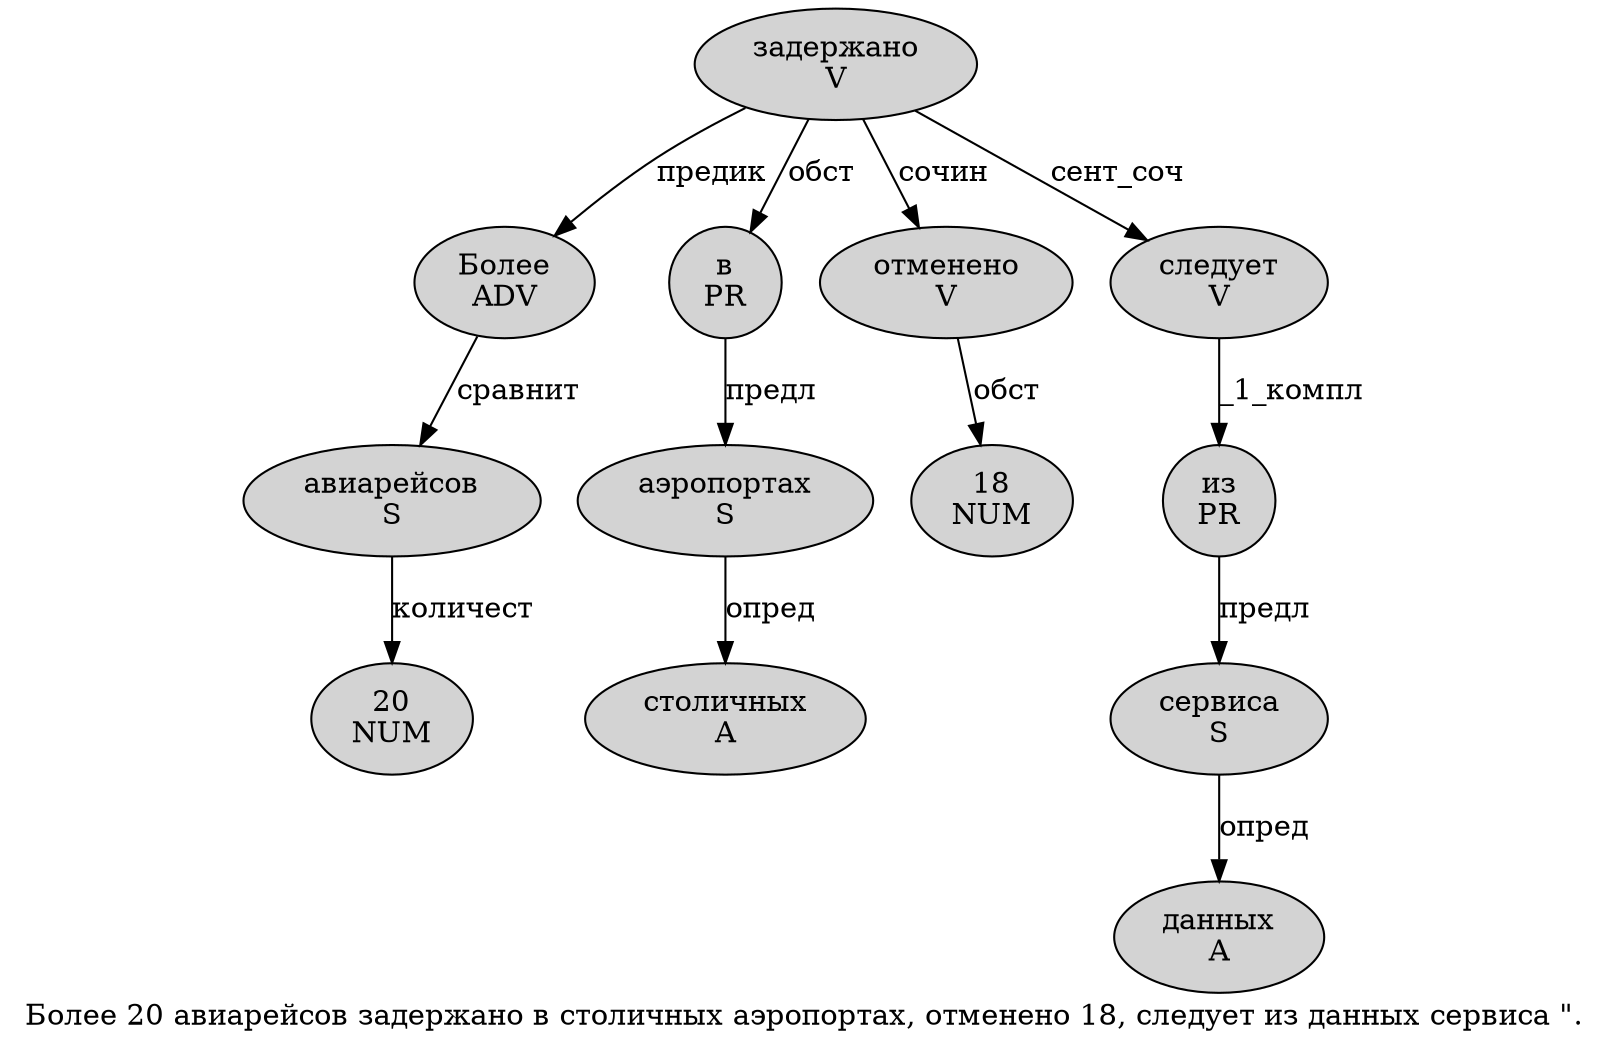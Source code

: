 digraph SENTENCE_11 {
	graph [label="Более 20 авиарейсов задержано в столичных аэропортах, отменено 18, следует из данных сервиса \"."]
	node [style=filled]
		0 [label="Более
ADV" color="" fillcolor=lightgray penwidth=1 shape=ellipse]
		1 [label="20
NUM" color="" fillcolor=lightgray penwidth=1 shape=ellipse]
		2 [label="авиарейсов
S" color="" fillcolor=lightgray penwidth=1 shape=ellipse]
		3 [label="задержано
V" color="" fillcolor=lightgray penwidth=1 shape=ellipse]
		4 [label="в
PR" color="" fillcolor=lightgray penwidth=1 shape=ellipse]
		5 [label="столичных
A" color="" fillcolor=lightgray penwidth=1 shape=ellipse]
		6 [label="аэропортах
S" color="" fillcolor=lightgray penwidth=1 shape=ellipse]
		8 [label="отменено
V" color="" fillcolor=lightgray penwidth=1 shape=ellipse]
		9 [label="18
NUM" color="" fillcolor=lightgray penwidth=1 shape=ellipse]
		11 [label="следует
V" color="" fillcolor=lightgray penwidth=1 shape=ellipse]
		12 [label="из
PR" color="" fillcolor=lightgray penwidth=1 shape=ellipse]
		13 [label="данных
A" color="" fillcolor=lightgray penwidth=1 shape=ellipse]
		14 [label="сервиса
S" color="" fillcolor=lightgray penwidth=1 shape=ellipse]
			2 -> 1 [label="количест"]
			3 -> 0 [label="предик"]
			3 -> 4 [label="обст"]
			3 -> 8 [label="сочин"]
			3 -> 11 [label="сент_соч"]
			11 -> 12 [label="_1_компл"]
			0 -> 2 [label="сравнит"]
			8 -> 9 [label="обст"]
			4 -> 6 [label="предл"]
			14 -> 13 [label="опред"]
			6 -> 5 [label="опред"]
			12 -> 14 [label="предл"]
}